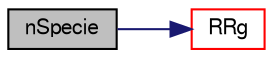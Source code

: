 digraph "nSpecie"
{
  bgcolor="transparent";
  edge [fontname="FreeSans",fontsize="10",labelfontname="FreeSans",labelfontsize="10"];
  node [fontname="FreeSans",fontsize="10",shape=record];
  rankdir="LR";
  Node127 [label="nSpecie",height=0.2,width=0.4,color="black", fillcolor="grey75", style="filled", fontcolor="black"];
  Node127 -> Node128 [color="midnightblue",fontsize="10",style="solid",fontname="FreeSans"];
  Node128 [label="RRg",height=0.2,width=0.4,color="red",URL="$a30190.html#aa4bef2041968a6be5819f11d53398d64",tooltip="Write access to source terms for gases. "];
}
